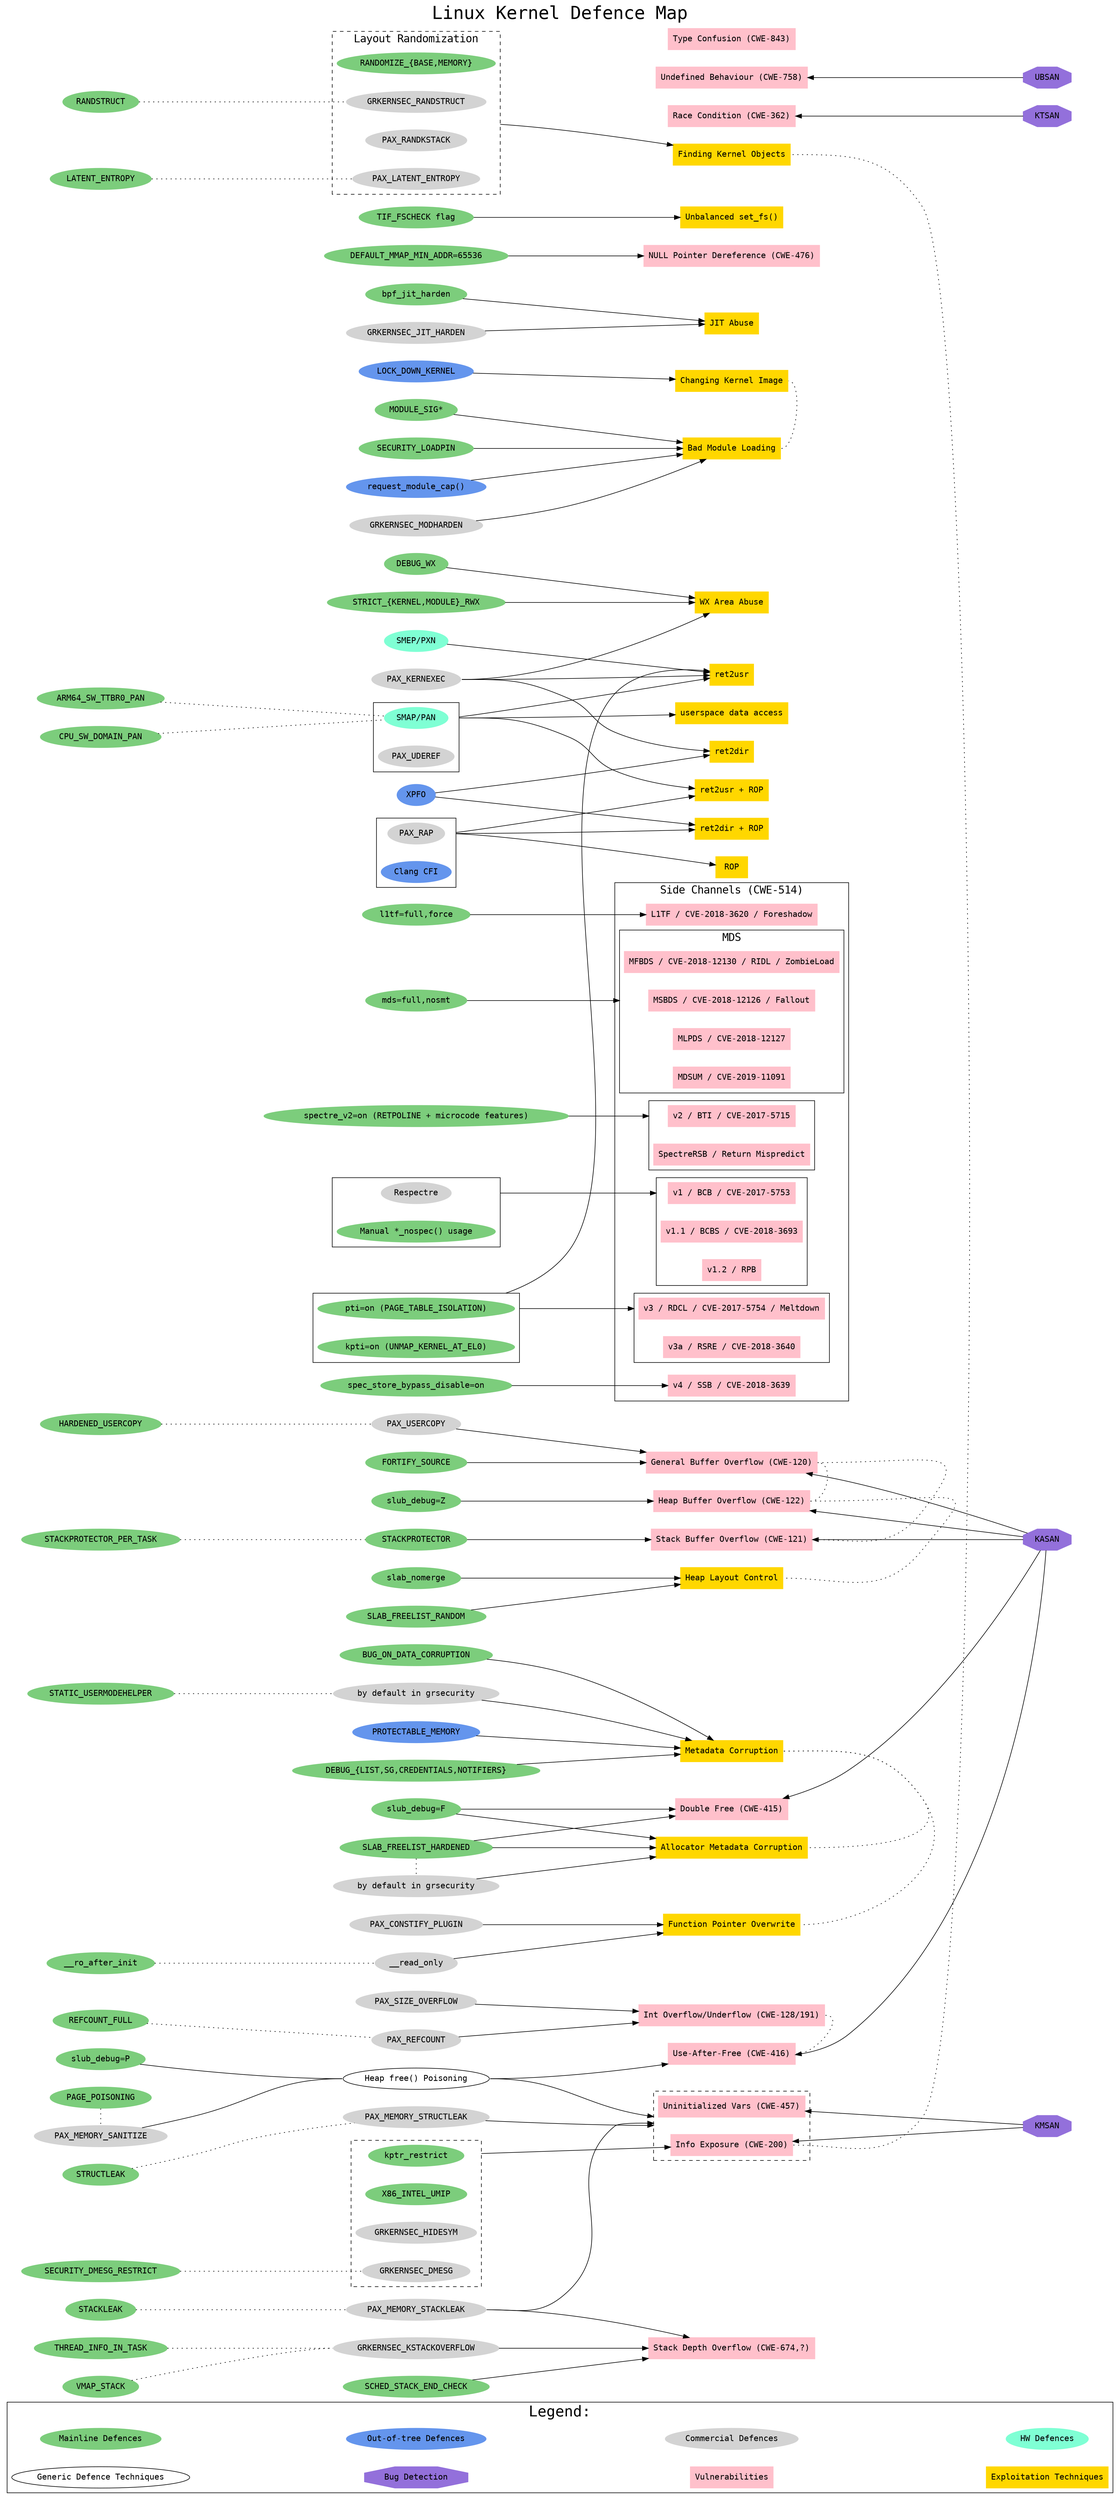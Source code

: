 //
// Linux Kernel Defence Map shows the relations between:
//  - vulnerability classes / exploitation techniques,
//  - kernel defences,
//  - bug detection means.
//
// Author: Alexander Popov <alex.popov@linux.com>
//
// License terms: GNU General Public License (GPL), version 3.0.
// For details see LICENSE file.
//
// N.B. The node connections don't mean "full mitigation". These connections
// represent some kind of relation. So ideally, this map should help to navigate
// in documentation and Linux kernel sources.
//
// It is written in DOT language.
// How to generate png:
//    dot -Tpng linux-kernel-defence-map.dot -o linux-kernel-defence-map.png
//
// TODO:
//    - Attack surface reduction (like seccomp, LSM)
//
// References:
//
//  - The State of Kernel Self Protection by Kees Cook
//     https://outflux.net/slides/2018/lca/kspp.pdf
//
//  - grsecurity features
//     https://grsecurity.net/features.php
//
//  - Linux kernel security documentation:
//     https://www.kernel.org/doc/html/latest/security/self-protection.html
//
//  - Linux kernel mitigation checklist by Shawn C
//     https://github.com/hardenedlinux/grsecurity-101-tutorials/blob/master/kernel_mitigation.md
//

digraph {
  labelloc=top;
  fontsize=30;
  fontname=monospace;
  label="Linux Kernel Defence Map";
  compound=true;
  nodesep=0.4;
  ranksep="1.3 equally";

  rankdir=LR;
  node [style=filled, fontname=monospace];

  subgraph cluster_legend {
    fontsize=25;
    label="Legend:";

    "Mainline Defences" [shape=oval, color=palegreen3];
    "Out-of-tree Defences" [shape=oval, color=cornflowerblue];
    "Commercial Defences" [shape=oval, color=lightgrey];
    "HW Defences" [shape=oval, color=aquamarine];
    "Generic Defence Techniques" [shape=oval, color=black, style=solid];
    "Bug Detection" [shape=octagon, color=mediumpurple];
    "Vulnerabilities" [shape=box, color=pink];
    "Exploitation Techniques" [shape=box, color=gold];
  }

  // For pretty legend layout:
  edge [arrowhead=none, style=invis];
  "Mainline Defences" -> "Out-of-tree Defences";
  "Out-of-tree Defences" -> "Commercial Defences";
  "Commercial Defences" -> "HW Defences";
  "Generic Defence Techniques" -> "Bug Detection";
  "Bug Detection" -> "Vulnerabilities";
  "Vulnerabilities" -> "Exploitation Techniques";


  // Defences
  {
    rank=same;

    // Generic Defence Techniques
    node [shape=oval, color=black, style=solid];
    "Heap free() Poisoning";

    // Mainline Defences
    node [shape=oval, color=palegreen3, style=filled];
    "STACKPROTECTOR";
    "FORTIFY_SOURCE";
    "DEBUG_{LIST,SG,CREDENTIALS,NOTIFIERS}";
    "SLAB_FREELIST_HARDENED";
    "SLAB_FREELIST_RANDOM";
    "STRICT_{KERNEL,MODULE}_RWX";
    "DEBUG_WX";
    "BUG_ON_DATA_CORRUPTION";
    "MODULE_SIG*";
    "SECURITY_LOADPIN";
    "bpf_jit_harden";
    "DEFAULT_MMAP_MIN_ADDR=65536";
    "SCHED_STACK_END_CHECK";
    "TIF_FSCHECK flag";
    "slab_nomerge"; // similar to disabled SLAB_MERGE_DEFAULT
    "slub_debug=F"; // sanity checks
    "slub_debug=Z"; // red zoning

    // Mainline Defences against Side Channel Vulnerabilities
    "spectre_v2=on (RETPOLINE + microcode features)";
    "spec_store_bypass_disable=on";
    "l1tf=full,force";
    "mds=full,nosmt";

    // Out-of-tree Defences
    node [shape=oval, color=cornflowerblue];
    "XPFO";
    "PROTECTABLE_MEMORY";
    "request_module_cap()";
    "LOCK_DOWN_KERNEL"; // remember about LOCK_DOWN_MANDATORY

    // Commercial Defences
    node [shape=oval, color=lightgrey];
    "GRKERNSEC_KSTACKOVERFLOW";
    "PAX_REFCOUNT";
    "PAX_SIZE_OVERFLOW";
    "PAX_USERCOPY";
    "PAX_KERNEXEC";
    "PAX_CONSTIFY_PLUGIN";
    "GRKERNSEC_JIT_HARDEN";
    "PAX_MEMORY_STRUCTLEAK";
    "PAX_MEMORY_STACKLEAK";
    "GRKERNSEC_MODHARDEN";
    "__read_only";
    grsecurity_hardened_freelist [label="by default in grsecurity"];
    grsecurity_hardened_usermodehelper [label="by default in grsecurity"];

    // HW Defences
    node [shape=oval, color=aquamarine];
    "SMEP/PXN";
  }

  subgraph cluster_pti {
    label="";
    rank=same;
    node [shape=oval, color=palegreen3]; // Mainline Defences
    "pti=on (PAGE_TABLE_ISOLATION)";
    "kpti=on (UNMAP_KERNEL_AT_EL0)";
  }

  subgraph cluster_smap_pan_uderef {
    label="";
    rank=same;
    "SMAP/PAN" [shape=oval, color=aquamarine]; // HW Defence
    "PAX_UDEREF" [shape=oval, color=lightgrey]; // Commercial Defence
  }

  subgraph cluster_cfi {
    label="";
    rank=same;
    "PAX_RAP" [shape=oval, color=lightgrey]; // Commercial Defence
    "Clang CFI" [shape=oval, color=cornflowerblue]; // Out-of-tree Defence
  }

  subgraph cluster_v1_mitigations {
    label="";
    rank=same;
    "Respectre" [shape=oval, color=lightgrey]; // Commercial Defence
    "Manual *_nospec() usage" [shape=oval, color=palegreen3]; // Mainline Defence
  }

  subgraph cluster_layout_randomization {
    label="Layout Randomization";
    rank=same;
    fontsize=18;
    style="dashed";
    "RANDOMIZE_{BASE,MEMORY}" [shape=oval, color=palegreen3]; // Mainline Defence
    "GRKERNSEC_RANDSTRUCT" [shape=oval, color=lightgrey]; // Commercial Defence
    "PAX_RANDKSTACK" [shape=oval, color=lightgrey]; // Commercial Defence
    "PAX_LATENT_ENTROPY" [shape=oval, color=lightgrey]; // Commercial Defence
  }

  subgraph cluster_info_exposure_mitigations {
    label="";
    rank=same;
    style="dashed";
    "kptr_restrict" [shape=oval, color=palegreen3]; // Mainline Defence
    "X86_INTEL_UMIP" [shape=oval, color=palegreen3]; // Mainline Defence
    "GRKERNSEC_HIDESYM" [shape=oval, color=lightgrey]; // Commercial Defence
    "GRKERNSEC_DMESG" [shape=oval, color=lightgrey]; // Commercial Defence
  }

  // Defences: child nodes
  {
    rank=same;

    // Mainline Defences
    node [shape=oval, color=palegreen3];
    "REFCOUNT_FULL";
    "HARDENED_USERCOPY";
    "PAGE_POISONING";
    "VMAP_STACK";
    "THREAD_INFO_IN_TASK";
    "RANDSTRUCT";
    "STRUCTLEAK";
    "LATENT_ENTROPY";
    "__ro_after_init";
    "SECURITY_DMESG_RESTRICT";
    "CPU_SW_DOMAIN_PAN";
    "ARM64_SW_TTBR0_PAN";
    "STATIC_USERMODEHELPER";
    "slub_debug=P"; // object and padding poisoning
    "STACKLEAK";
    "STACKPROTECTOR_PER_TASK";

    // Commercial Defences
    node [shape=oval, color=lightgrey];
    "PAX_MEMORY_SANITIZE";
  }

  // Defences relations
  edge [style=dotted, arrowhead=none, dir=none, headport=_, tailport=_];
  "REFCOUNT_FULL" -> "PAX_REFCOUNT";
  "HARDENED_USERCOPY" -> "PAX_USERCOPY";
  "PAGE_POISONING" -> "PAX_MEMORY_SANITIZE";
  "VMAP_STACK" -> "GRKERNSEC_KSTACKOVERFLOW":w;
  "THREAD_INFO_IN_TASK" -> "GRKERNSEC_KSTACKOVERFLOW":w;
  "RANDSTRUCT" -> "GRKERNSEC_RANDSTRUCT";
  "STRUCTLEAK" -> "PAX_MEMORY_STRUCTLEAK";
  "LATENT_ENTROPY" -> "PAX_LATENT_ENTROPY";
  "__ro_after_init" -> "__read_only";
  "SECURITY_DMESG_RESTRICT" -> "GRKERNSEC_DMESG";
  "STACKLEAK" -> "PAX_MEMORY_STACKLEAK";
  "CPU_SW_DOMAIN_PAN" -> "SMAP/PAN";
  "ARM64_SW_TTBR0_PAN" -> "SMAP/PAN";
  "STATIC_USERMODEHELPER" -> grsecurity_hardened_usermodehelper;
  "SLAB_FREELIST_HARDENED" -> grsecurity_hardened_freelist;
  "PAX_MEMORY_SANITIZE" -> "Heap free() Poisoning":w [style=filled];
  "slub_debug=P" -> "Heap free() Poisoning":w [style=filled];
  "STACKPROTECTOR_PER_TASK" -> "STACKPROTECTOR";


  // Vulnerabilities and Exploitation Techniques
  {
    rank=same;

    // Vulnerabilities
    node [shape=box, color=pink];
    "Stack Depth Overflow (CWE-674,?)";
    "General Buffer Overflow (CWE-120)";
    "Stack Buffer Overflow (CWE-121)";
    "Heap Buffer Overflow (CWE-122)";
    "Int Overflow/Underflow (CWE-128/191)";
    "Use-After-Free (CWE-416)";
    "Double Free (CWE-415)";
    "NULL Pointer Dereference (CWE-476)";
    "Race Condition (CWE-362)";
    "Undefined Behaviour (CWE-758)";
    "Type Confusion (CWE-843)";

    // Exploitation Techniques
    node [shape=box, color=gold];
    "Metadata Corruption";
    "Allocator Metadata Corruption";
    "Function Pointer Overwrite";
    "Heap Layout Control";
    "ROP";
    "ret2usr";
    "userspace data access";
    "ret2usr + ROP";
    "ret2dir";
    "ret2dir + ROP";
    "Finding Kernel Objects";
    "JIT Abuse";
    "WX Area Abuse";
    "Changing Kernel Image";
    "Bad Module Loading";
    "Unbalanced set_fs()";
  }

  subgraph cluster_info_exposures {
    label="";
    rank=same;
    style="dashed";
    node [shape=box, color=pink]; // Vulnerabilities
    "Info Exposure (CWE-200)";
    "Uninitialized Vars (CWE-457)";
  }

  // Side Channel Vulnerabilities
  subgraph cluster_side_channels {
    label="Side Channels (CWE-514)";
    rank=same;
    fontsize=18;
    node [shape=box, color=pink];

    subgraph cluster_v1 {
      label="";
      "v1 / BCB / CVE-2017-5753";
      "v1.1 / BCBS / CVE-2018-3693";
      "v1.2 / RPB";
    }
    subgraph cluster_v2 {
      label="";
      "v2 / BTI / CVE-2017-5715";
      "SpectreRSB / Return Mispredict";
    }
    subgraph cluster_v3 {
      label="";
      "v3 / RDCL / CVE-2017-5754 / Meltdown";
      "v3a / RSRE / CVE-2018-3640";
    }
    "v4 / SSB / CVE-2018-3639";
    "L1TF / CVE-2018-3620 / Foreshadow";
    subgraph cluster_mds {
      label="MDS";
      "MFBDS / CVE-2018-12130 / RIDL / ZombieLoad";
      "MSBDS / CVE-2018-12126 / Fallout";
      "MLPDS / CVE-2018-12127";
      "MDSUM / CVE-2019-11091";
    }

  }

  // Vulnerabilities and Exploitation Techniques relations
  edge [style=dotted, arrowhead=none, dir=none, headport=e, tailport=e];
  "General Buffer Overflow (CWE-120)" -> "Stack Buffer Overflow (CWE-121)";
  "General Buffer Overflow (CWE-120)" -> "Heap Buffer Overflow (CWE-122)";
  "Heap Buffer Overflow (CWE-122)" -> "Heap Layout Control";
  "Int Overflow/Underflow (CWE-128/191)" -> "Use-After-Free (CWE-416)";
  "Info Exposure (CWE-200)" -> "Finding Kernel Objects";
  "Metadata Corruption" -> "Function Pointer Overwrite";
  "Metadata Corruption" -> "Allocator Metadata Corruption";
  "Changing Kernel Image" -> "Bad Module Loading";


  // Bug Detection Means
  {
    rank=same;
    node [shape=octagon, color=mediumpurple];
    "KASAN";
    "UBSAN";
    "KMSAN";
    "KTSAN";
  }


  // Relations: Bug Detection Means vs Vulnerabilities
  edge [style=solid, arrowhead=normal, dir=back, headport=_, tailport=_];
  "General Buffer Overflow (CWE-120)" -> "KASAN";
  "Stack Buffer Overflow (CWE-121)" -> "KASAN";
  "Heap Buffer Overflow (CWE-122)" -> "KASAN";
  "Use-After-Free (CWE-416)" -> "KASAN";
  "Double Free (CWE-415)" -> "KASAN";
  "Undefined Behaviour (CWE-758)" -> "UBSAN";
  "Uninitialized Vars (CWE-457)" -> "KMSAN";
  "Info Exposure (CWE-200)" -> "KMSAN";
  "Race Condition (CWE-362)" -> "KTSAN";


  // Relations: Defences vs Vulnerabilities and Exploitation Techniques
  edge [style=solid, arrowhead=normal, dir=forward, headport=_, tailport=_];
  "GRKERNSEC_KSTACKOVERFLOW" -> "Stack Depth Overflow (CWE-674,?)";
  "PAX_MEMORY_STACKLEAK":e -> "Stack Depth Overflow (CWE-674,?)";
  "SCHED_STACK_END_CHECK" -> "Stack Depth Overflow (CWE-674,?)";

  "PAX_USERCOPY" -> "General Buffer Overflow (CWE-120)";
  "FORTIFY_SOURCE" -> "General Buffer Overflow (CWE-120)";

  "STACKPROTECTOR" -> "Stack Buffer Overflow (CWE-121)";

  "slub_debug=Z" -> "Heap Buffer Overflow (CWE-122)";

  "PAX_REFCOUNT" -> "Int Overflow/Underflow (CWE-128/191)";
  "PAX_SIZE_OVERFLOW" -> "Int Overflow/Underflow (CWE-128/191)";

  "PAX_MEMORY_STACKLEAK":e -> "Uninitialized Vars (CWE-457)":s [lhead=cluster_info_exposures];
  "PAX_MEMORY_STRUCTLEAK" -> "Uninitialized Vars (CWE-457)":s [lhead=cluster_info_exposures];
  "Heap free() Poisoning":e -> "Uninitialized Vars (CWE-457)":s [lhead=cluster_info_exposures];

  "Heap free() Poisoning":e -> "Use-After-Free (CWE-416)";

  "slub_debug=F" -> "Double Free (CWE-415)";
  "SLAB_FREELIST_HARDENED" -> "Double Free (CWE-415)";

  "DEFAULT_MMAP_MIN_ADDR=65536" -> "NULL Pointer Dereference (CWE-476)";

  "kptr_restrict" -> "Info Exposure (CWE-200)" [ltail=cluster_info_exposure_mitigations];

  "DEBUG_{LIST,SG,CREDENTIALS,NOTIFIERS}" -> "Metadata Corruption";
  "BUG_ON_DATA_CORRUPTION" -> "Metadata Corruption";
  "PROTECTABLE_MEMORY" -> "Metadata Corruption";
  grsecurity_hardened_usermodehelper -> "Metadata Corruption";

  "slub_debug=F" -> "Allocator Metadata Corruption";
  grsecurity_hardened_freelist -> "Allocator Metadata Corruption";
  "SLAB_FREELIST_HARDENED" -> "Allocator Metadata Corruption";

  "PAX_CONSTIFY_PLUGIN" -> "Function Pointer Overwrite";
  "__read_only" -> "Function Pointer Overwrite";

  "SLAB_FREELIST_RANDOM" -> "Heap Layout Control";
  "slab_nomerge" -> "Heap Layout Control";

  "PAX_RAP":e -> "ROP" [ltail=cluster_cfi];

  "PAX_KERNEXEC":e -> "ret2usr";
  "pti=on (PAGE_TABLE_ISOLATION)" -> "ret2usr" [ltail=cluster_pti, constraint=false];
  "SMEP/PXN" -> "ret2usr";
  "SMAP/PAN":e -> "ret2usr" [ltail=cluster_smap_pan_uderef];

  "SMAP/PAN":e -> "userspace data access" [ltail=cluster_smap_pan_uderef];

  "SMAP/PAN":e -> "ret2usr + ROP" [ltail=cluster_smap_pan_uderef];
  "PAX_RAP":e -> "ret2usr + ROP" [ltail=cluster_cfi];

  "PAX_KERNEXEC":e -> "ret2dir";
  "XPFO" -> "ret2dir";

  "XPFO" -> "ret2dir + ROP";
  "PAX_RAP":e -> "ret2dir + ROP" [ltail=cluster_cfi];

  "PAX_RANDKSTACK":ne -> "Finding Kernel Objects" [ltail=cluster_layout_randomization];

  "GRKERNSEC_JIT_HARDEN" -> "JIT Abuse";
  "bpf_jit_harden" -> "JIT Abuse";

  "PAX_KERNEXEC":e -> "WX Area Abuse";
  "STRICT_{KERNEL,MODULE}_RWX" -> "WX Area Abuse";
  "DEBUG_WX" -> "WX Area Abuse";

  "LOCK_DOWN_KERNEL" -> "Changing Kernel Image";

  "GRKERNSEC_MODHARDEN" -> "Bad Module Loading";
  "MODULE_SIG*" -> "Bad Module Loading";
  "SECURITY_LOADPIN" -> "Bad Module Loading";
  "request_module_cap()" -> "Bad Module Loading";

  "TIF_FSCHECK flag" -> "Unbalanced set_fs()";

  "Respectre" -> "v1 / BCB / CVE-2017-5753" [ltail=cluster_v1_mitigations, lhead=cluster_v1];
  "spectre_v2=on (RETPOLINE + microcode features)" -> "v2 / BTI / CVE-2017-5715" [lhead=cluster_v2];
  "pti=on (PAGE_TABLE_ISOLATION)" -> "v3 / RDCL / CVE-2017-5754 / Meltdown" [ltail=cluster_pti, lhead=cluster_v3];
  "spec_store_bypass_disable=on" -> "v4 / SSB / CVE-2018-3639";
  "l1tf=full,force" -> "L1TF / CVE-2018-3620 / Foreshadow";
  "mds=full,nosmt" -> "MSBDS / CVE-2018-12126 / Fallout" [lhead=cluster_mds];
}
